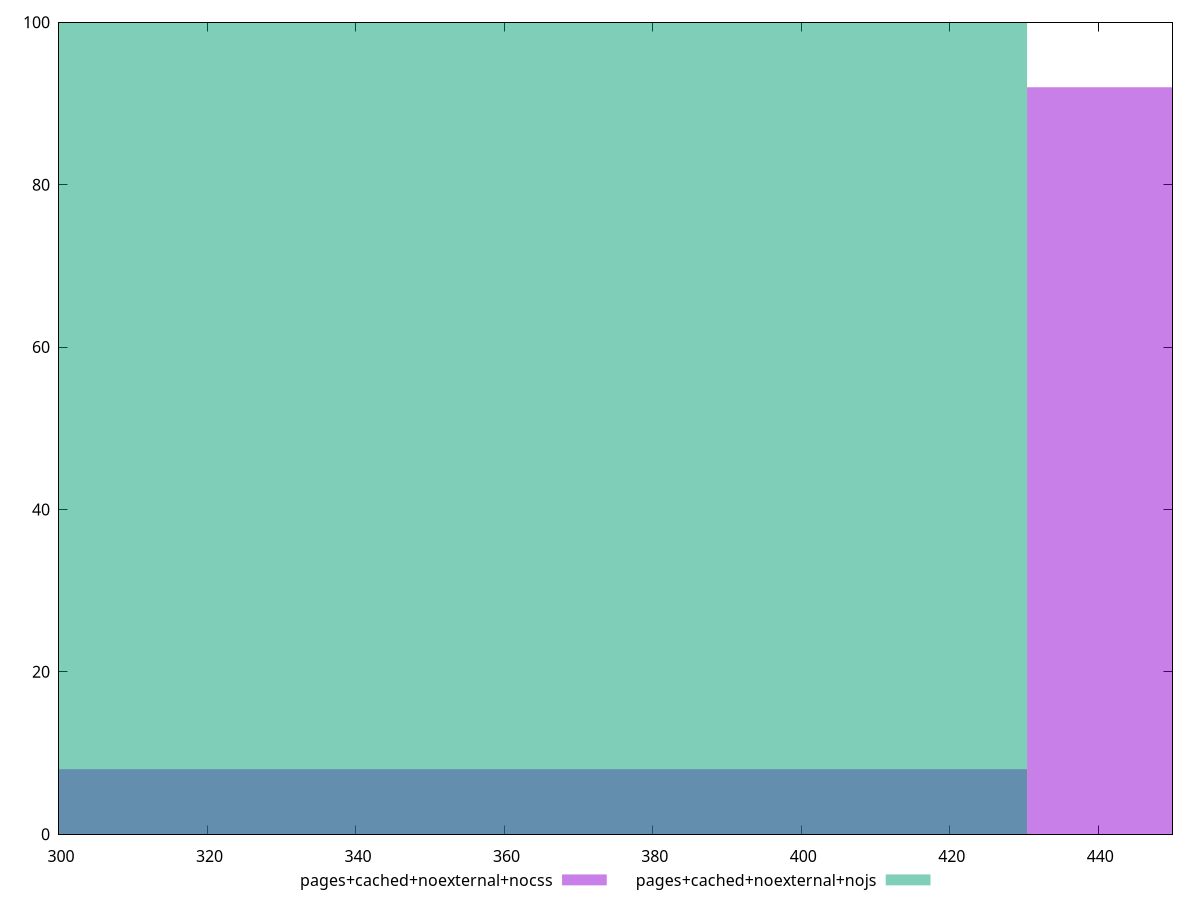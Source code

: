 reset

$pagesCachedNoexternalNocss <<EOF
516.4937742854811 92
344.32918285698736 8
EOF

$pagesCachedNoexternalNojs <<EOF
344.32918285698736 100
EOF

set key outside below
set boxwidth 172.16459142849368
set xrange [300:450]
set yrange [0:100]
set style fill transparent solid 0.5 noborder
set terminal svg size 640, 500 enhanced background rgb 'white'
set output "report_00007_2020-12-11T15:55:29.892Z/uses-text-compression/comparison/histogram/9_vs_10.svg"

plot $pagesCachedNoexternalNocss title "pages+cached+noexternal+nocss" with boxes, \
     $pagesCachedNoexternalNojs title "pages+cached+noexternal+nojs" with boxes

reset

